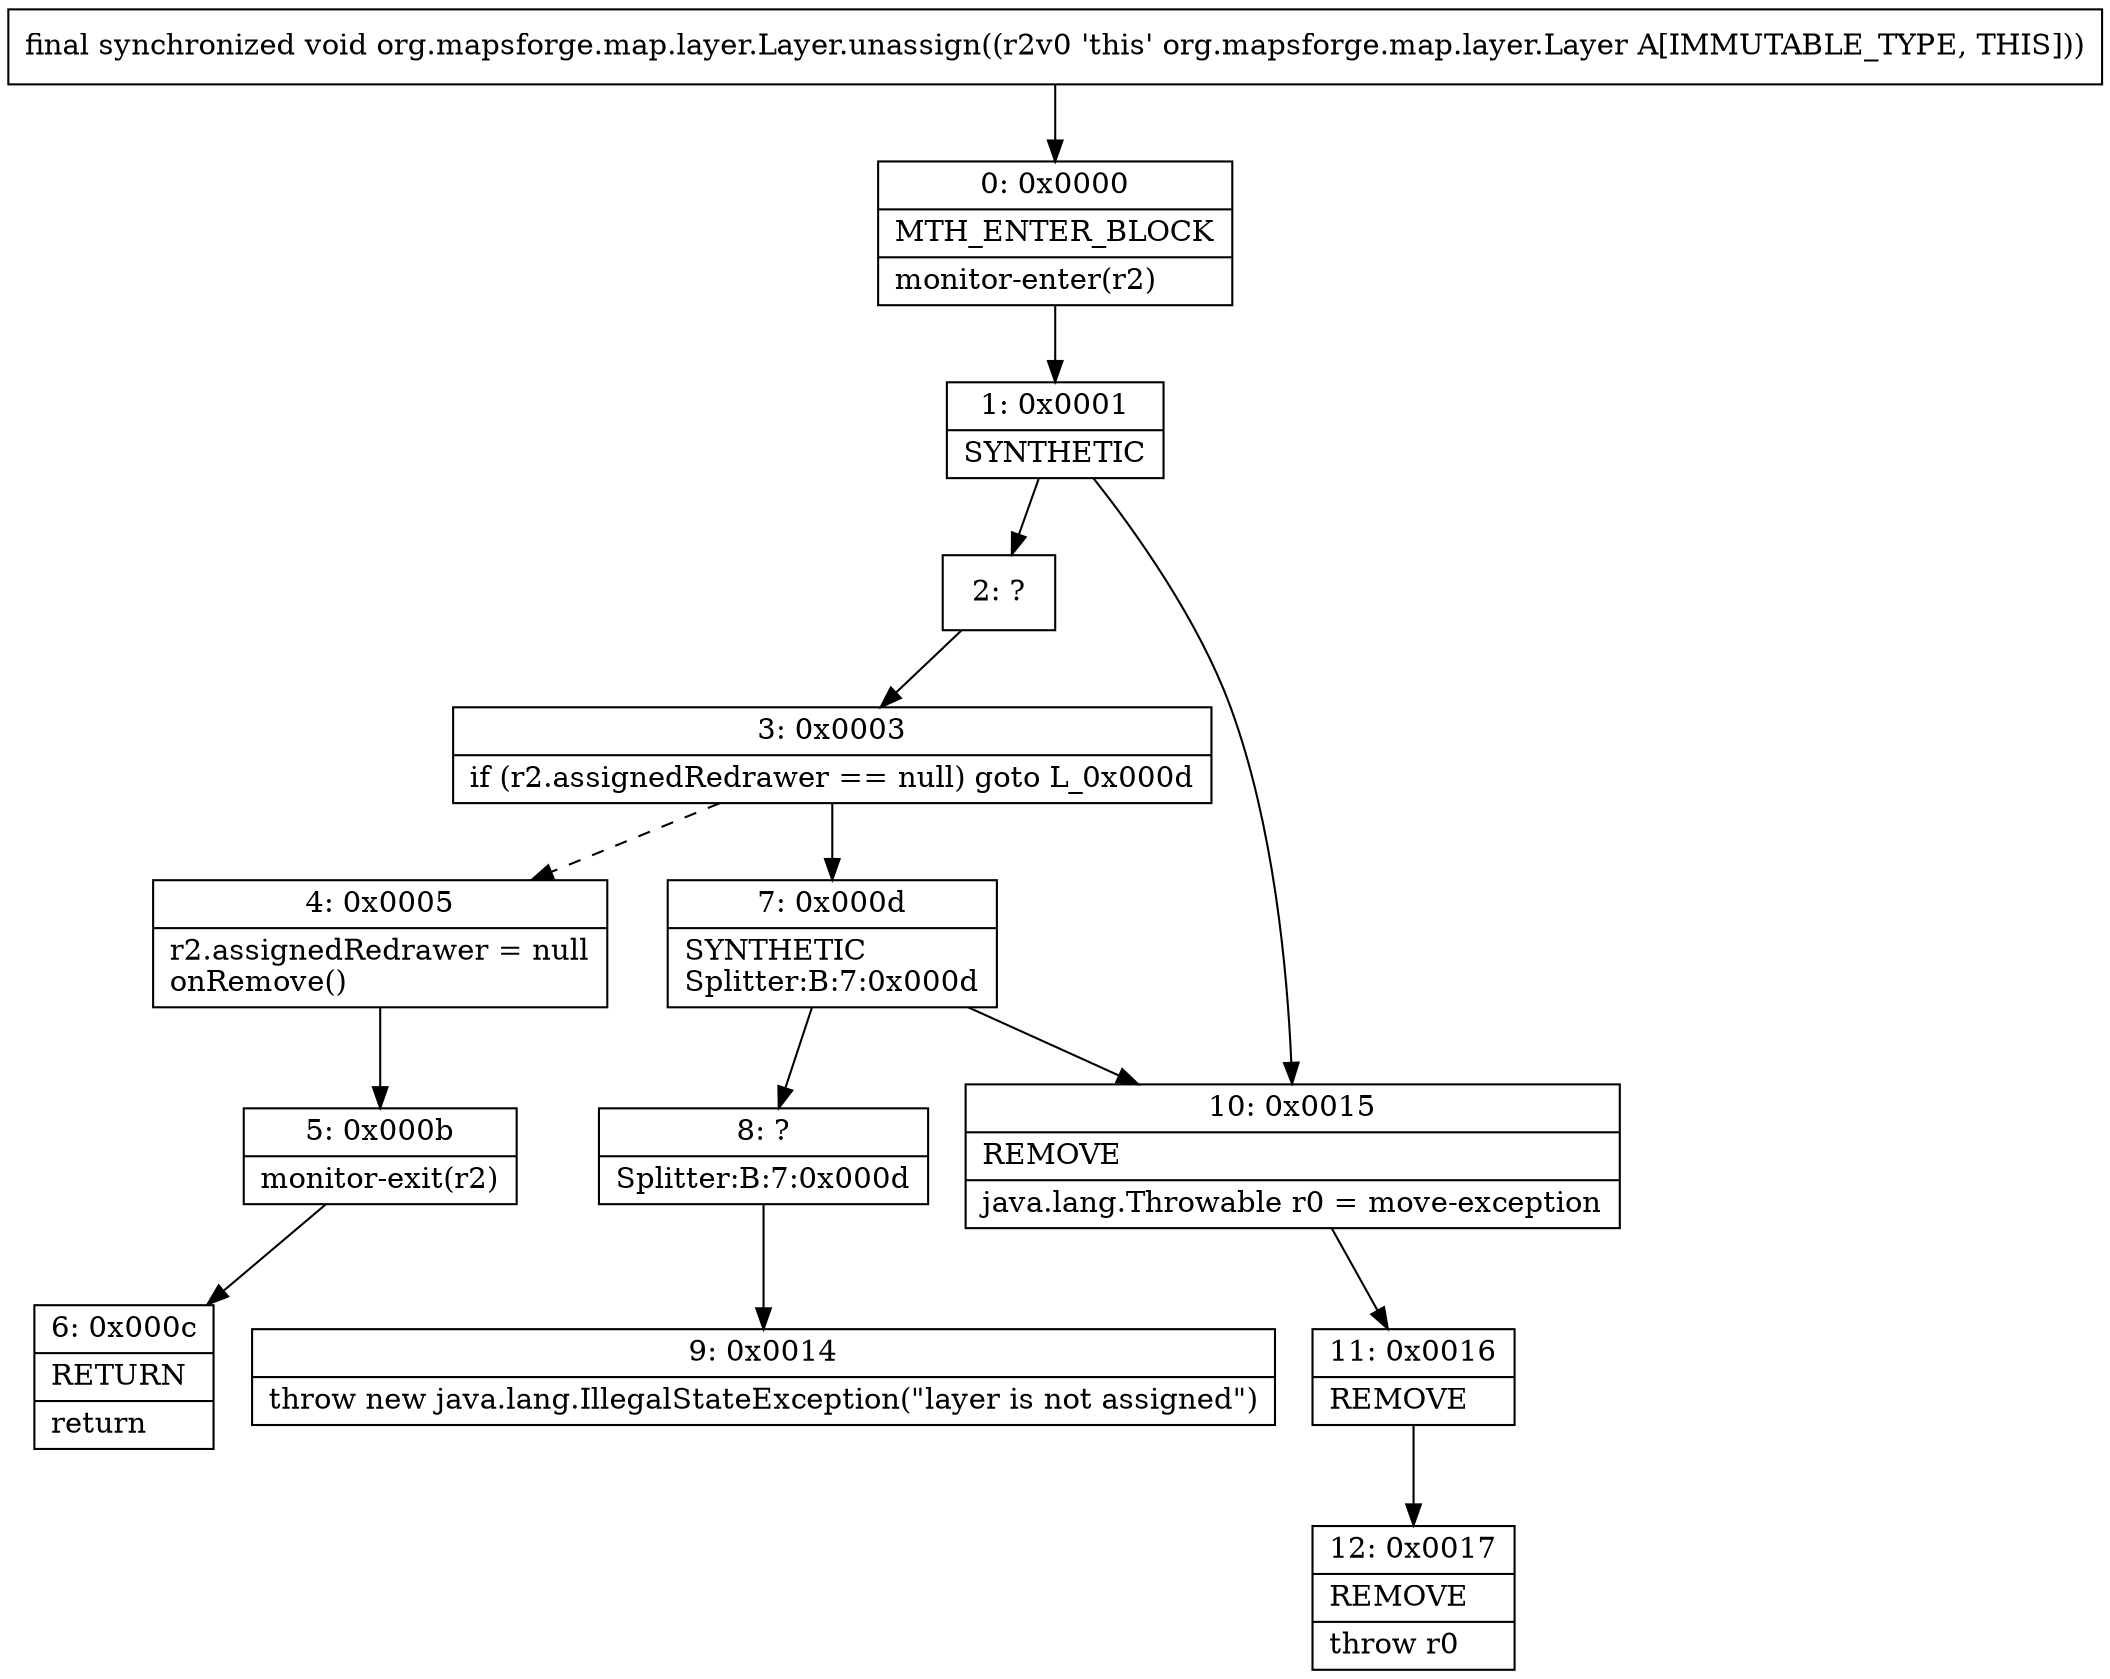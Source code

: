 digraph "CFG fororg.mapsforge.map.layer.Layer.unassign()V" {
Node_0 [shape=record,label="{0\:\ 0x0000|MTH_ENTER_BLOCK\l|monitor\-enter(r2)\l}"];
Node_1 [shape=record,label="{1\:\ 0x0001|SYNTHETIC\l}"];
Node_2 [shape=record,label="{2\:\ ?}"];
Node_3 [shape=record,label="{3\:\ 0x0003|if (r2.assignedRedrawer == null) goto L_0x000d\l}"];
Node_4 [shape=record,label="{4\:\ 0x0005|r2.assignedRedrawer = null\lonRemove()\l}"];
Node_5 [shape=record,label="{5\:\ 0x000b|monitor\-exit(r2)\l}"];
Node_6 [shape=record,label="{6\:\ 0x000c|RETURN\l|return\l}"];
Node_7 [shape=record,label="{7\:\ 0x000d|SYNTHETIC\lSplitter:B:7:0x000d\l}"];
Node_8 [shape=record,label="{8\:\ ?|Splitter:B:7:0x000d\l}"];
Node_9 [shape=record,label="{9\:\ 0x0014|throw new java.lang.IllegalStateException(\"layer is not assigned\")\l}"];
Node_10 [shape=record,label="{10\:\ 0x0015|REMOVE\l|java.lang.Throwable r0 = move\-exception\l}"];
Node_11 [shape=record,label="{11\:\ 0x0016|REMOVE\l}"];
Node_12 [shape=record,label="{12\:\ 0x0017|REMOVE\l|throw r0\l}"];
MethodNode[shape=record,label="{final synchronized void org.mapsforge.map.layer.Layer.unassign((r2v0 'this' org.mapsforge.map.layer.Layer A[IMMUTABLE_TYPE, THIS])) }"];
MethodNode -> Node_0;
Node_0 -> Node_1;
Node_1 -> Node_2;
Node_1 -> Node_10;
Node_2 -> Node_3;
Node_3 -> Node_4[style=dashed];
Node_3 -> Node_7;
Node_4 -> Node_5;
Node_5 -> Node_6;
Node_7 -> Node_8;
Node_7 -> Node_10;
Node_8 -> Node_9;
Node_10 -> Node_11;
Node_11 -> Node_12;
}

